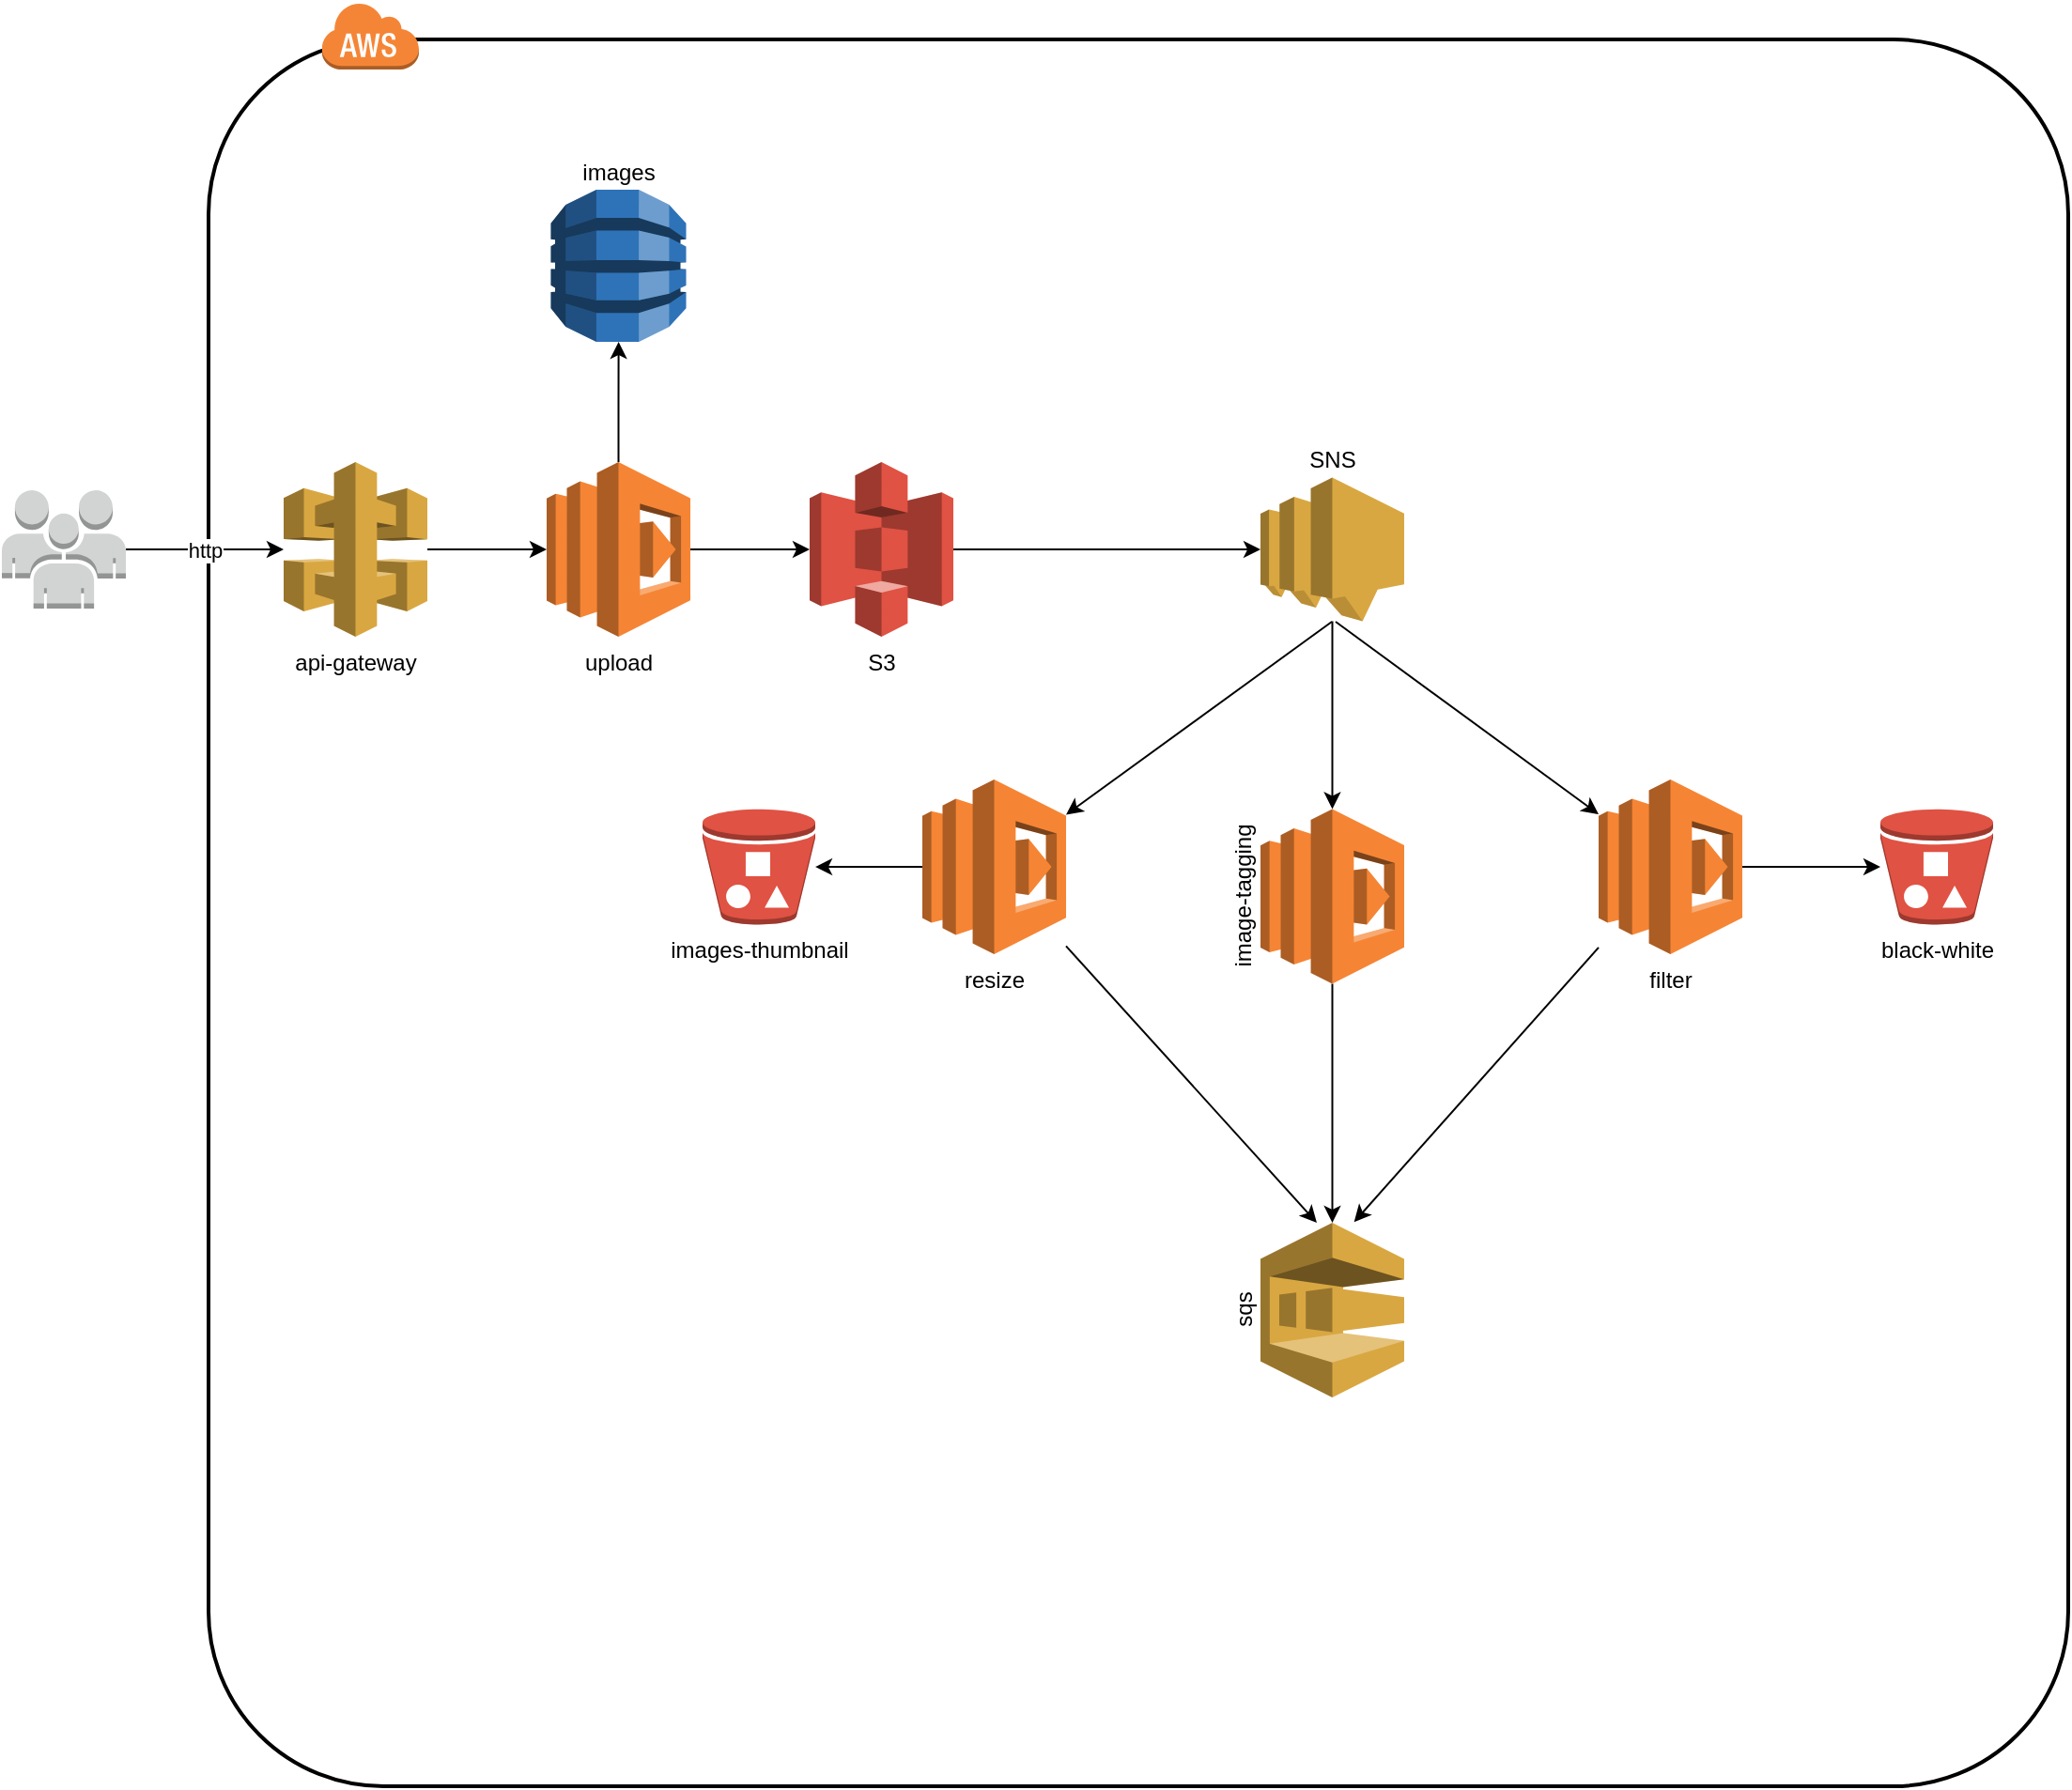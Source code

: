 <mxfile version="13.7.8" type="github">
  <diagram id="-aYQQh7Q-vn97vLsy4oJ" name="nano-services-aws">
    <mxGraphModel dx="2062" dy="1970" grid="1" gridSize="10" guides="1" tooltips="1" connect="1" arrows="1" fold="1" page="1" pageScale="1" pageWidth="827" pageHeight="1169" math="0" shadow="0">
      <root>
        <mxCell id="0" />
        <mxCell id="1" parent="0" />
        <mxCell id="fvEfDdR4gYLFLSwETRCg-6" value="" style="rounded=1;arcSize=10;dashed=0;fillColor=none;gradientColor=none;strokeWidth=2;" parent="1" vertex="1">
          <mxGeometry x="150" y="-1070" width="990" height="930" as="geometry" />
        </mxCell>
        <mxCell id="fvEfDdR4gYLFLSwETRCg-4" value="http" style="edgeStyle=orthogonalEdgeStyle;rounded=0;orthogonalLoop=1;jettySize=auto;html=1;" parent="1" source="fvEfDdR4gYLFLSwETRCg-2" target="fvEfDdR4gYLFLSwETRCg-3" edge="1">
          <mxGeometry relative="1" as="geometry" />
        </mxCell>
        <mxCell id="fvEfDdR4gYLFLSwETRCg-2" value="" style="outlineConnect=0;dashed=0;verticalLabelPosition=bottom;verticalAlign=top;align=center;html=1;shape=mxgraph.aws3.users;fillColor=#D2D3D3;gradientColor=none;" parent="1" vertex="1">
          <mxGeometry x="40" y="-830" width="66" height="63" as="geometry" />
        </mxCell>
        <mxCell id="fvEfDdR4gYLFLSwETRCg-10" value="" style="edgeStyle=orthogonalEdgeStyle;rounded=0;orthogonalLoop=1;jettySize=auto;html=1;" parent="1" source="fvEfDdR4gYLFLSwETRCg-3" target="fvEfDdR4gYLFLSwETRCg-9" edge="1">
          <mxGeometry relative="1" as="geometry" />
        </mxCell>
        <mxCell id="fvEfDdR4gYLFLSwETRCg-3" value="api-gateway" style="outlineConnect=0;dashed=0;verticalLabelPosition=bottom;verticalAlign=top;align=center;html=1;shape=mxgraph.aws3.api_gateway;fillColor=#D9A741;gradientColor=none;" parent="1" vertex="1">
          <mxGeometry x="190" y="-845" width="76.5" height="93" as="geometry" />
        </mxCell>
        <mxCell id="fvEfDdR4gYLFLSwETRCg-5" value="images&lt;br&gt;" style="outlineConnect=0;dashed=0;verticalLabelPosition=top;verticalAlign=bottom;align=center;html=1;shape=mxgraph.aws3.dynamo_db;fillColor=#2E73B8;gradientColor=none;labelPosition=center;" parent="1" vertex="1">
          <mxGeometry x="332.25" y="-990" width="72" height="81" as="geometry" />
        </mxCell>
        <mxCell id="fvEfDdR4gYLFLSwETRCg-7" value="" style="dashed=0;html=1;shape=mxgraph.aws3.cloud;fillColor=#F58536;gradientColor=none;dashed=0;" parent="1" vertex="1">
          <mxGeometry x="210" y="-1090" width="52" height="36" as="geometry" />
        </mxCell>
        <mxCell id="fvEfDdR4gYLFLSwETRCg-11" value="" style="edgeStyle=orthogonalEdgeStyle;rounded=0;orthogonalLoop=1;jettySize=auto;html=1;" parent="1" source="fvEfDdR4gYLFLSwETRCg-9" target="fvEfDdR4gYLFLSwETRCg-5" edge="1">
          <mxGeometry relative="1" as="geometry" />
        </mxCell>
        <mxCell id="sPhgY0AEAjm4lCVbR1a6-2" value="" style="edgeStyle=orthogonalEdgeStyle;rounded=0;orthogonalLoop=1;jettySize=auto;html=1;" parent="1" source="fvEfDdR4gYLFLSwETRCg-9" target="sPhgY0AEAjm4lCVbR1a6-1" edge="1">
          <mxGeometry relative="1" as="geometry" />
        </mxCell>
        <mxCell id="fvEfDdR4gYLFLSwETRCg-9" value="upload" style="outlineConnect=0;dashed=0;verticalLabelPosition=bottom;verticalAlign=top;align=center;html=1;shape=mxgraph.aws3.lambda;fillColor=#F58534;gradientColor=none;" parent="1" vertex="1">
          <mxGeometry x="330" y="-845" width="76.5" height="93" as="geometry" />
        </mxCell>
        <mxCell id="sPhgY0AEAjm4lCVbR1a6-4" value="" style="edgeStyle=orthogonalEdgeStyle;rounded=0;orthogonalLoop=1;jettySize=auto;html=1;" parent="1" source="sPhgY0AEAjm4lCVbR1a6-1" target="sPhgY0AEAjm4lCVbR1a6-3" edge="1">
          <mxGeometry relative="1" as="geometry" />
        </mxCell>
        <mxCell id="sPhgY0AEAjm4lCVbR1a6-1" value="S3&lt;br&gt;" style="outlineConnect=0;dashed=0;verticalLabelPosition=bottom;verticalAlign=top;align=center;html=1;shape=mxgraph.aws3.s3;fillColor=#E05243;gradientColor=none;" parent="1" vertex="1">
          <mxGeometry x="470" y="-845" width="76.5" height="93" as="geometry" />
        </mxCell>
        <mxCell id="sPhgY0AEAjm4lCVbR1a6-3" value="SNS" style="outlineConnect=0;dashed=0;verticalLabelPosition=top;verticalAlign=bottom;align=center;html=1;shape=mxgraph.aws3.sns;fillColor=#D9A741;gradientColor=none;labelPosition=center;" parent="1" vertex="1">
          <mxGeometry x="710" y="-836.75" width="76.5" height="76.5" as="geometry" />
        </mxCell>
        <mxCell id="sPhgY0AEAjm4lCVbR1a6-5" value="images-thumbnail" style="outlineConnect=0;dashed=0;verticalLabelPosition=bottom;verticalAlign=top;align=center;html=1;shape=mxgraph.aws3.bucket_with_objects;fillColor=#E05243;gradientColor=none;" parent="1" vertex="1">
          <mxGeometry x="413" y="-660.25" width="60" height="61.5" as="geometry" />
        </mxCell>
        <mxCell id="sPhgY0AEAjm4lCVbR1a6-10" value="" style="edgeStyle=orthogonalEdgeStyle;rounded=0;orthogonalLoop=1;jettySize=auto;html=1;" parent="1" source="sPhgY0AEAjm4lCVbR1a6-9" target="sPhgY0AEAjm4lCVbR1a6-5" edge="1">
          <mxGeometry relative="1" as="geometry" />
        </mxCell>
        <mxCell id="sPhgY0AEAjm4lCVbR1a6-9" value="resize" style="outlineConnect=0;dashed=0;verticalLabelPosition=bottom;verticalAlign=top;align=center;html=1;shape=mxgraph.aws3.lambda;fillColor=#F58534;gradientColor=none;" parent="1" vertex="1">
          <mxGeometry x="530" y="-676" width="76.5" height="93" as="geometry" />
        </mxCell>
        <mxCell id="_PAK5-yHFjR968Yg7vmI-5" style="edgeStyle=orthogonalEdgeStyle;rounded=0;orthogonalLoop=1;jettySize=auto;html=1;" edge="1" parent="1" source="sPhgY0AEAjm4lCVbR1a6-11" target="_PAK5-yHFjR968Yg7vmI-1">
          <mxGeometry relative="1" as="geometry" />
        </mxCell>
        <mxCell id="sPhgY0AEAjm4lCVbR1a6-11" value="image-tagging" style="outlineConnect=0;dashed=0;verticalLabelPosition=middle;verticalAlign=bottom;align=center;html=1;shape=mxgraph.aws3.lambda;fillColor=#F58534;gradientColor=none;labelPosition=left;horizontal=0;" parent="1" vertex="1">
          <mxGeometry x="710" y="-660.25" width="76.5" height="93" as="geometry" />
        </mxCell>
        <mxCell id="sPhgY0AEAjm4lCVbR1a6-17" value="" style="edgeStyle=orthogonalEdgeStyle;rounded=0;orthogonalLoop=1;jettySize=auto;html=1;" parent="1" source="sPhgY0AEAjm4lCVbR1a6-12" target="sPhgY0AEAjm4lCVbR1a6-13" edge="1">
          <mxGeometry relative="1" as="geometry" />
        </mxCell>
        <mxCell id="sPhgY0AEAjm4lCVbR1a6-12" value="filter" style="outlineConnect=0;dashed=0;verticalLabelPosition=bottom;verticalAlign=top;align=center;html=1;shape=mxgraph.aws3.lambda;fillColor=#F58534;gradientColor=none;" parent="1" vertex="1">
          <mxGeometry x="890" y="-676" width="76.5" height="93" as="geometry" />
        </mxCell>
        <mxCell id="sPhgY0AEAjm4lCVbR1a6-13" value="black-white" style="outlineConnect=0;dashed=0;verticalLabelPosition=bottom;verticalAlign=top;align=center;html=1;shape=mxgraph.aws3.bucket_with_objects;fillColor=#E05243;gradientColor=none;" parent="1" vertex="1">
          <mxGeometry x="1040" y="-660.25" width="60" height="61.5" as="geometry" />
        </mxCell>
        <mxCell id="sPhgY0AEAjm4lCVbR1a6-14" value="" style="endArrow=classic;html=1;" parent="1" source="sPhgY0AEAjm4lCVbR1a6-3" target="sPhgY0AEAjm4lCVbR1a6-11" edge="1">
          <mxGeometry width="50" height="50" relative="1" as="geometry">
            <mxPoint x="120" y="-600" as="sourcePoint" />
            <mxPoint x="170" y="-650" as="targetPoint" />
          </mxGeometry>
        </mxCell>
        <mxCell id="sPhgY0AEAjm4lCVbR1a6-15" value="" style="endArrow=classic;html=1;" parent="1" target="sPhgY0AEAjm4lCVbR1a6-9" edge="1">
          <mxGeometry width="50" height="50" relative="1" as="geometry">
            <mxPoint x="748" y="-760" as="sourcePoint" />
            <mxPoint x="680" y="-740" as="targetPoint" />
          </mxGeometry>
        </mxCell>
        <mxCell id="sPhgY0AEAjm4lCVbR1a6-16" value="" style="endArrow=classic;html=1;" parent="1" target="sPhgY0AEAjm4lCVbR1a6-12" edge="1">
          <mxGeometry width="50" height="50" relative="1" as="geometry">
            <mxPoint x="750" y="-760" as="sourcePoint" />
            <mxPoint x="890" y="-750" as="targetPoint" />
          </mxGeometry>
        </mxCell>
        <mxCell id="_PAK5-yHFjR968Yg7vmI-1" value="sqs" style="outlineConnect=0;dashed=0;verticalLabelPosition=middle;verticalAlign=bottom;align=center;html=1;shape=mxgraph.aws3.sqs;fillColor=#D9A741;gradientColor=none;labelPosition=left;horizontal=0;" vertex="1" parent="1">
          <mxGeometry x="710" y="-440" width="76.5" height="93" as="geometry" />
        </mxCell>
        <mxCell id="_PAK5-yHFjR968Yg7vmI-4" value="" style="endArrow=classic;html=1;entryX=0.392;entryY=0;entryDx=0;entryDy=0;entryPerimeter=0;" edge="1" parent="1" source="sPhgY0AEAjm4lCVbR1a6-9" target="_PAK5-yHFjR968Yg7vmI-1">
          <mxGeometry width="50" height="50" relative="1" as="geometry">
            <mxPoint x="640" y="-460" as="sourcePoint" />
            <mxPoint x="748" y="-450" as="targetPoint" />
          </mxGeometry>
        </mxCell>
        <mxCell id="_PAK5-yHFjR968Yg7vmI-6" value="" style="endArrow=classic;html=1;entryX=0.616;entryY=0.677;entryDx=0;entryDy=0;entryPerimeter=0;" edge="1" parent="1" source="sPhgY0AEAjm4lCVbR1a6-12" target="fvEfDdR4gYLFLSwETRCg-6">
          <mxGeometry width="50" height="50" relative="1" as="geometry">
            <mxPoint x="800" y="-310" as="sourcePoint" />
            <mxPoint x="750" y="-450" as="targetPoint" />
          </mxGeometry>
        </mxCell>
      </root>
    </mxGraphModel>
  </diagram>
</mxfile>
